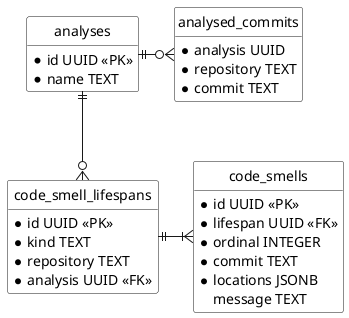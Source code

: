 @startuml database
hide circle
hide empty members
skinparam monochrome true
skinparam style strictuml
skinparam shadowing false
skinparam backgroundColor transparent
skinparam classBackgroundColor transparent

entity code_smell_lifespans {
  *id UUID <<PK>>
  *kind TEXT
  *repository TEXT
  *analysis UUID <<FK>>
}

entity code_smells {
  *id UUID <<PK>>
  *lifespan UUID <<FK>>
  *ordinal INTEGER
  *commit TEXT
  *locations JSONB
  message TEXT
}

code_smell_lifespans ||-|{ code_smells

entity analyses {
  *id UUID <<PK>>
  *name TEXT
}
analyses ||--o{ code_smell_lifespans

entity analysed_commits {
  *analysis UUID
  *repository TEXT
  *commit TEXT
}

analyses ||-o{ analysed_commits

' entity file_links {
'   *from_path TEXT
'   *from_commit TEXT
'   *from_start_line INTEGER
'   *from_end_line INTEGER
'   *from_start_character INTEGER
'   *from_end_character INTEGER
'   *to_path TEXT
'   *to_commit TEXT
'   *to_start_line INTEGER
'   *to_end_line INTEGER
'   *to_start_character INTEGER
'   *to_end_character INTEGER
' }

@enduml
